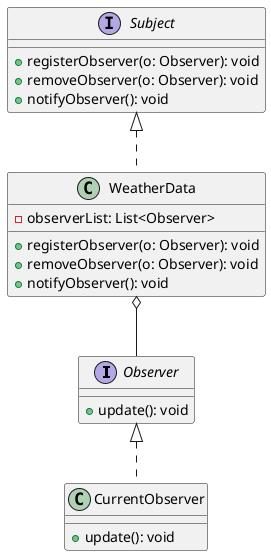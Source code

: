 @startuml

interface Observer{
    + update(): void
}

class CurrentObserver{
    + update(): void
}

interface Subject{
    + registerObserver(o: Observer): void
    + removeObserver(o: Observer): void
    + notifyObserver(): void
}

class WeatherData{
    - observerList: List<Observer>
    + registerObserver(o: Observer): void
    + removeObserver(o: Observer): void
    + notifyObserver(): void
}

Subject <|.. WeatherData
Observer <|.. CurrentObserver
WeatherData o-- Observer


@enduml